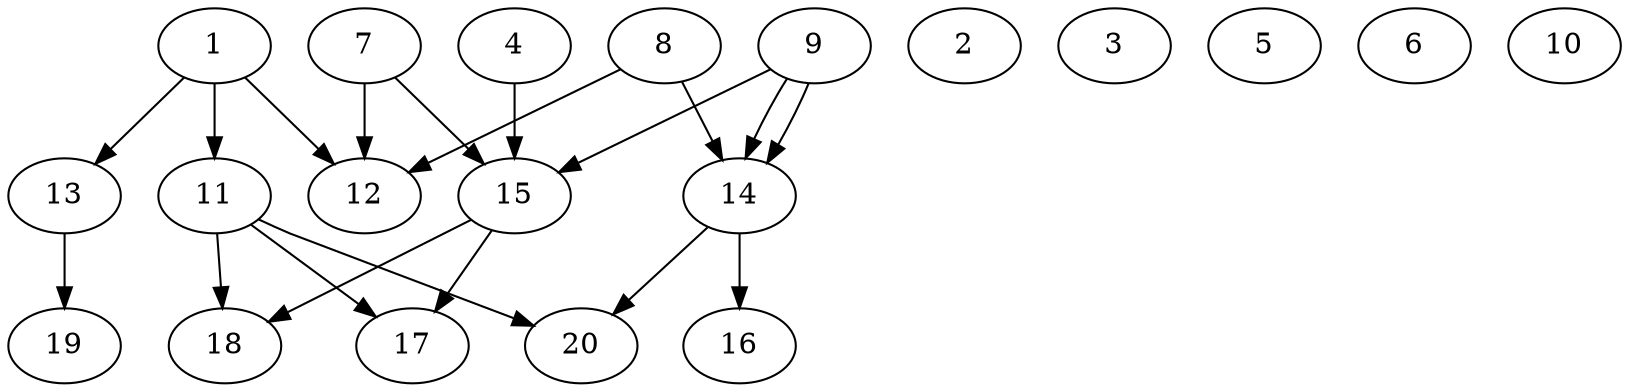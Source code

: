 // DAG automatically generated by daggen at Wed Jul 24 21:26:16 2019
// ./daggen --dot -n 20 --ccr 0.3 --fat 0.8 --regular 0.5 --density 0.5 --mindata 5242880 --maxdata 52428800 
digraph G {
  1 [size="152316587", alpha="0.03", expect_size="45694976"] 
  1 -> 11 [size ="45694976"]
  1 -> 12 [size ="45694976"]
  1 -> 13 [size ="45694976"]
  2 [size="20019200", alpha="0.04", expect_size="6005760"] 
  3 [size="90835627", alpha="0.20", expect_size="27250688"] 
  4 [size="160399360", alpha="0.16", expect_size="48119808"] 
  4 -> 15 [size ="48119808"]
  5 [size="77810347", alpha="0.17", expect_size="23343104"] 
  6 [size="34775040", alpha="0.05", expect_size="10432512"] 
  7 [size="119978667", alpha="0.08", expect_size="35993600"] 
  7 -> 12 [size ="35993600"]
  7 -> 15 [size ="35993600"]
  8 [size="25995947", alpha="0.01", expect_size="7798784"] 
  8 -> 12 [size ="7798784"]
  8 -> 14 [size ="7798784"]
  9 [size="17541120", alpha="0.16", expect_size="5262336"] 
  9 -> 14 [size ="5262336"]
  9 -> 14 [size ="5262336"]
  9 -> 15 [size ="5262336"]
  10 [size="107530240", alpha="0.17", expect_size="32259072"] 
  11 [size="137850880", alpha="0.19", expect_size="41355264"] 
  11 -> 17 [size ="41355264"]
  11 -> 18 [size ="41355264"]
  11 -> 20 [size ="41355264"]
  12 [size="164689920", alpha="0.11", expect_size="49406976"] 
  13 [size="37512533", alpha="0.03", expect_size="11253760"] 
  13 -> 19 [size ="11253760"]
  14 [size="35375787", alpha="0.17", expect_size="10612736"] 
  14 -> 16 [size ="10612736"]
  14 -> 20 [size ="10612736"]
  15 [size="159105707", alpha="0.11", expect_size="47731712"] 
  15 -> 17 [size ="47731712"]
  15 -> 18 [size ="47731712"]
  16 [size="133133653", alpha="0.07", expect_size="39940096"] 
  17 [size="169605120", alpha="0.05", expect_size="50881536"] 
  18 [size="74523307", alpha="0.09", expect_size="22356992"] 
  19 [size="82066773", alpha="0.03", expect_size="24620032"] 
  20 [size="53449387", alpha="0.08", expect_size="16034816"] 
}
